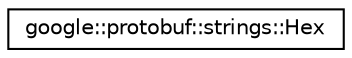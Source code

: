 digraph "类继承关系图"
{
 // LATEX_PDF_SIZE
  edge [fontname="Helvetica",fontsize="10",labelfontname="Helvetica",labelfontsize="10"];
  node [fontname="Helvetica",fontsize="10",shape=record];
  rankdir="LR";
  Node0 [label="google::protobuf::strings::Hex",height=0.2,width=0.4,color="black", fillcolor="white", style="filled",URL="$structgoogle_1_1protobuf_1_1strings_1_1Hex.html",tooltip=" "];
}
